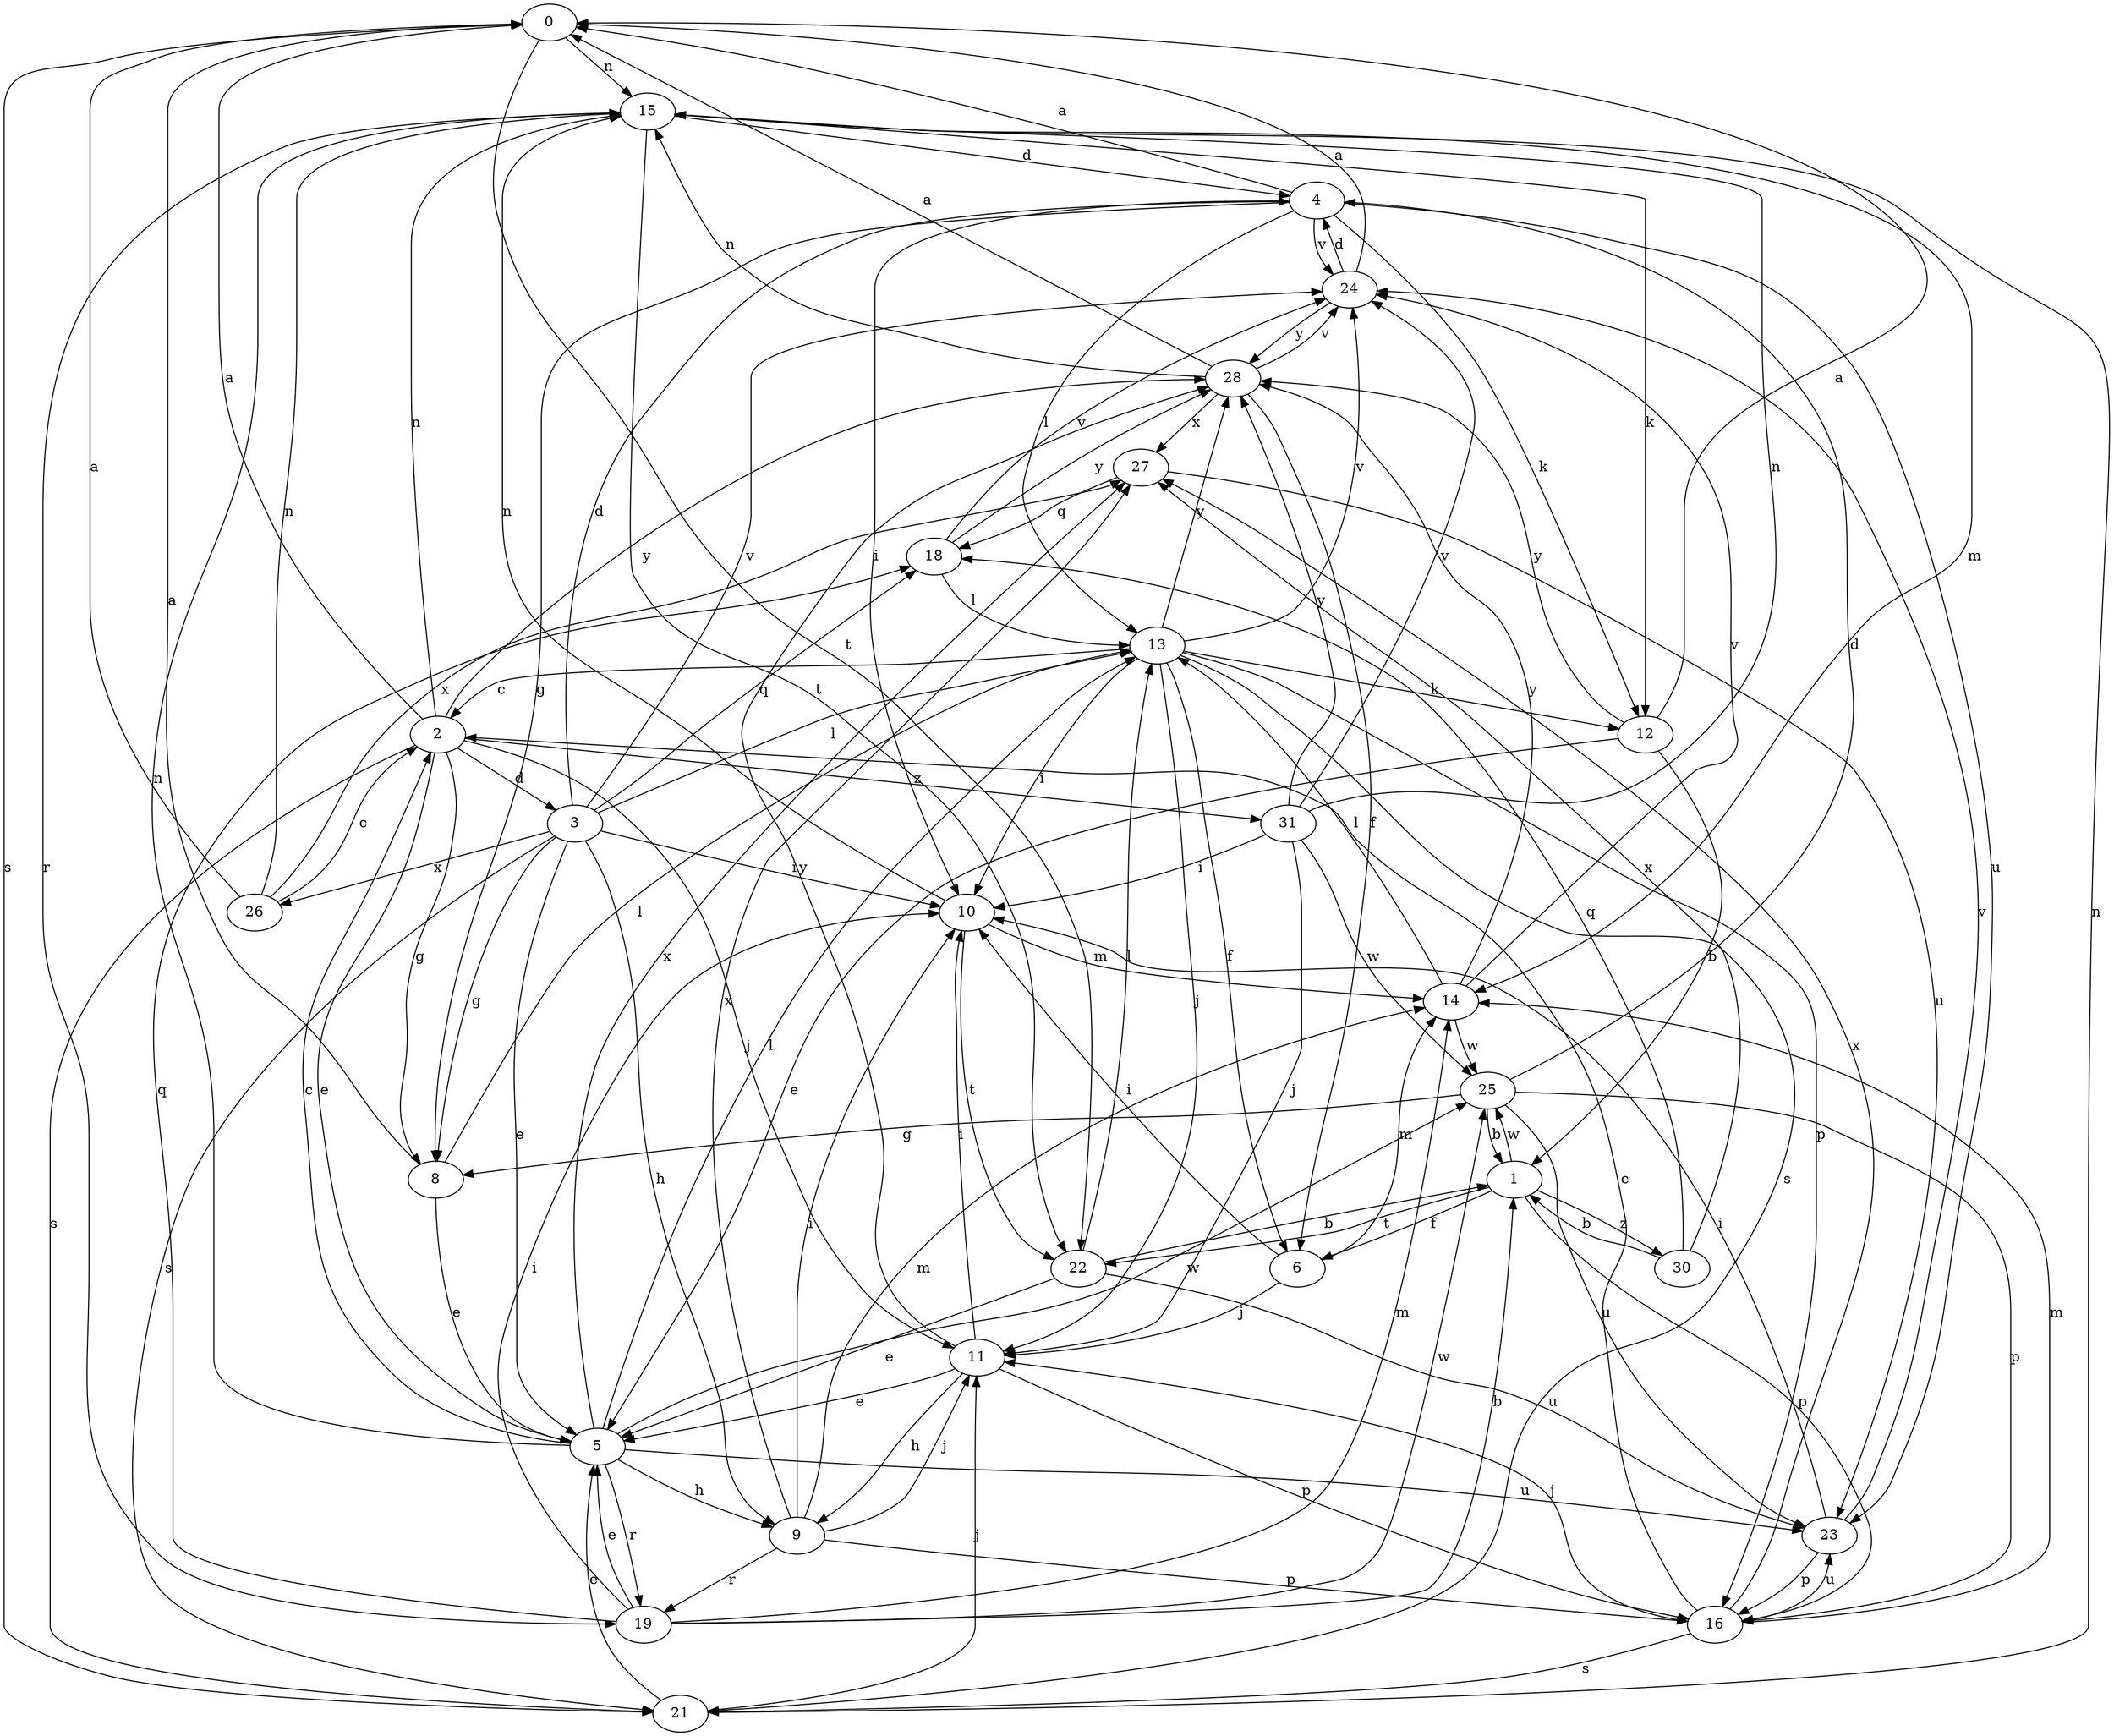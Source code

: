 strict digraph  {
0;
1;
2;
3;
4;
5;
6;
8;
9;
10;
11;
12;
13;
14;
15;
16;
18;
19;
21;
22;
23;
24;
25;
26;
27;
28;
30;
31;
0 -> 15  [label=n];
0 -> 21  [label=s];
0 -> 22  [label=t];
1 -> 6  [label=f];
1 -> 16  [label=p];
1 -> 22  [label=t];
1 -> 25  [label=w];
1 -> 30  [label=z];
2 -> 0  [label=a];
2 -> 3  [label=d];
2 -> 5  [label=e];
2 -> 8  [label=g];
2 -> 11  [label=j];
2 -> 15  [label=n];
2 -> 21  [label=s];
2 -> 28  [label=y];
2 -> 31  [label=z];
3 -> 4  [label=d];
3 -> 5  [label=e];
3 -> 8  [label=g];
3 -> 9  [label=h];
3 -> 10  [label=i];
3 -> 13  [label=l];
3 -> 18  [label=q];
3 -> 21  [label=s];
3 -> 24  [label=v];
3 -> 26  [label=x];
4 -> 0  [label=a];
4 -> 8  [label=g];
4 -> 10  [label=i];
4 -> 12  [label=k];
4 -> 13  [label=l];
4 -> 23  [label=u];
4 -> 24  [label=v];
5 -> 2  [label=c];
5 -> 9  [label=h];
5 -> 13  [label=l];
5 -> 15  [label=n];
5 -> 19  [label=r];
5 -> 23  [label=u];
5 -> 25  [label=w];
5 -> 27  [label=x];
6 -> 10  [label=i];
6 -> 11  [label=j];
6 -> 14  [label=m];
8 -> 0  [label=a];
8 -> 5  [label=e];
8 -> 13  [label=l];
9 -> 10  [label=i];
9 -> 11  [label=j];
9 -> 14  [label=m];
9 -> 16  [label=p];
9 -> 19  [label=r];
9 -> 27  [label=x];
10 -> 14  [label=m];
10 -> 15  [label=n];
10 -> 22  [label=t];
11 -> 5  [label=e];
11 -> 9  [label=h];
11 -> 10  [label=i];
11 -> 16  [label=p];
11 -> 28  [label=y];
12 -> 0  [label=a];
12 -> 1  [label=b];
12 -> 5  [label=e];
12 -> 28  [label=y];
13 -> 2  [label=c];
13 -> 6  [label=f];
13 -> 10  [label=i];
13 -> 11  [label=j];
13 -> 12  [label=k];
13 -> 16  [label=p];
13 -> 21  [label=s];
13 -> 24  [label=v];
13 -> 28  [label=y];
14 -> 13  [label=l];
14 -> 24  [label=v];
14 -> 25  [label=w];
14 -> 28  [label=y];
15 -> 4  [label=d];
15 -> 12  [label=k];
15 -> 14  [label=m];
15 -> 19  [label=r];
15 -> 22  [label=t];
16 -> 2  [label=c];
16 -> 11  [label=j];
16 -> 14  [label=m];
16 -> 21  [label=s];
16 -> 23  [label=u];
16 -> 27  [label=x];
18 -> 13  [label=l];
18 -> 24  [label=v];
18 -> 28  [label=y];
19 -> 1  [label=b];
19 -> 5  [label=e];
19 -> 10  [label=i];
19 -> 14  [label=m];
19 -> 18  [label=q];
19 -> 25  [label=w];
21 -> 5  [label=e];
21 -> 11  [label=j];
21 -> 15  [label=n];
22 -> 1  [label=b];
22 -> 5  [label=e];
22 -> 13  [label=l];
22 -> 23  [label=u];
23 -> 10  [label=i];
23 -> 16  [label=p];
23 -> 24  [label=v];
24 -> 0  [label=a];
24 -> 4  [label=d];
24 -> 28  [label=y];
25 -> 1  [label=b];
25 -> 4  [label=d];
25 -> 8  [label=g];
25 -> 16  [label=p];
25 -> 23  [label=u];
26 -> 0  [label=a];
26 -> 2  [label=c];
26 -> 15  [label=n];
26 -> 27  [label=x];
27 -> 18  [label=q];
27 -> 23  [label=u];
28 -> 0  [label=a];
28 -> 6  [label=f];
28 -> 15  [label=n];
28 -> 24  [label=v];
28 -> 27  [label=x];
30 -> 1  [label=b];
30 -> 18  [label=q];
30 -> 27  [label=x];
31 -> 10  [label=i];
31 -> 11  [label=j];
31 -> 15  [label=n];
31 -> 24  [label=v];
31 -> 25  [label=w];
31 -> 28  [label=y];
}
